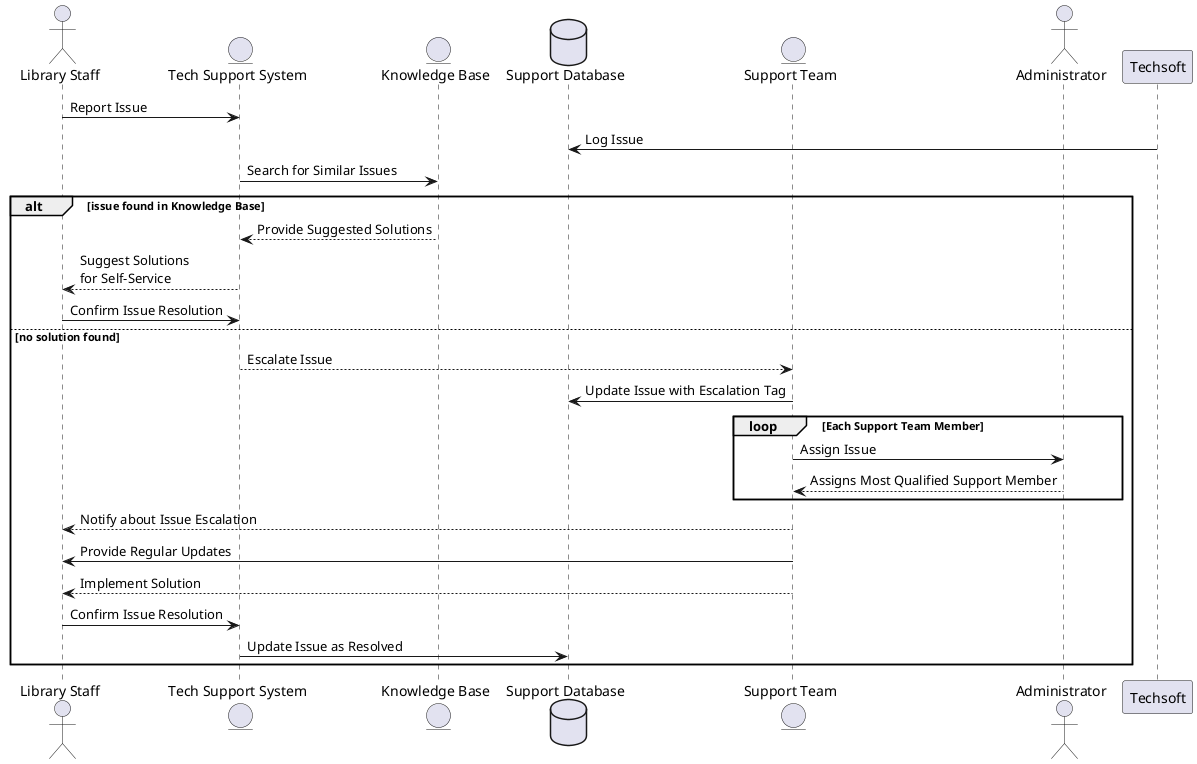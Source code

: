 @startuml
actor LibraryStaff as "Library Staff"
entity "Tech Support System" as TechSupport
entity "Knowledge Base" as KnowledgeBase
database "Support Database" as SupportDB
entity "Support Team" as SupportTeam
actor Administrator

LibraryStaff -> TechSupport : Report Issue
Techsoft -> SupportDB : Log Issue
TechSupport -> KnowledgeBase : Search for Similar Issues
alt issue found in Knowledge Base
    KnowledgeBase --> TechSupport : Provide Suggested Solutions
    TechSupport --> LibraryStaff : Suggest Solutions\nfor Self-Service
    LibraryStaff -> TechSupport : Confirm Issue Resolution
else no solution found
    TechSupport --> SupportTeam : Escalate Issue
    SupportTeam -> SupportDB : Update Issue with Escalation Tag
    loop Each Support Team Member
        SupportTeam -> Administrator : Assign Issue
        Administrator --> SupportTeam : Assigns Most Qualified Support Member
    end
    SupportTeam --> LibraryStaff : Notify about Issue Escalation
    SupportTeam -> LibraryStaff : Provide Regular Updates
    SupportTeam --> LibraryStaff : Implement Solution
    LibraryStaff -> TechSupport : Confirm Issue Resolution
    TechSupport -> SupportDB : Update Issue as Resolved
end

@enduml